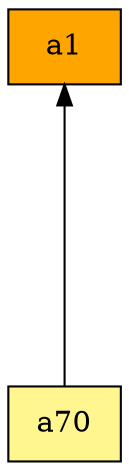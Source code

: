 digraph G {
rankdir=BT;ranksep="2.0";
"a1" [shape=record,fillcolor=orange,style=filled,label="{a1}"];
"a70" [shape=record,fillcolor=khaki1,style=filled,label="{a70}"];
"a70" -> "a1"
}